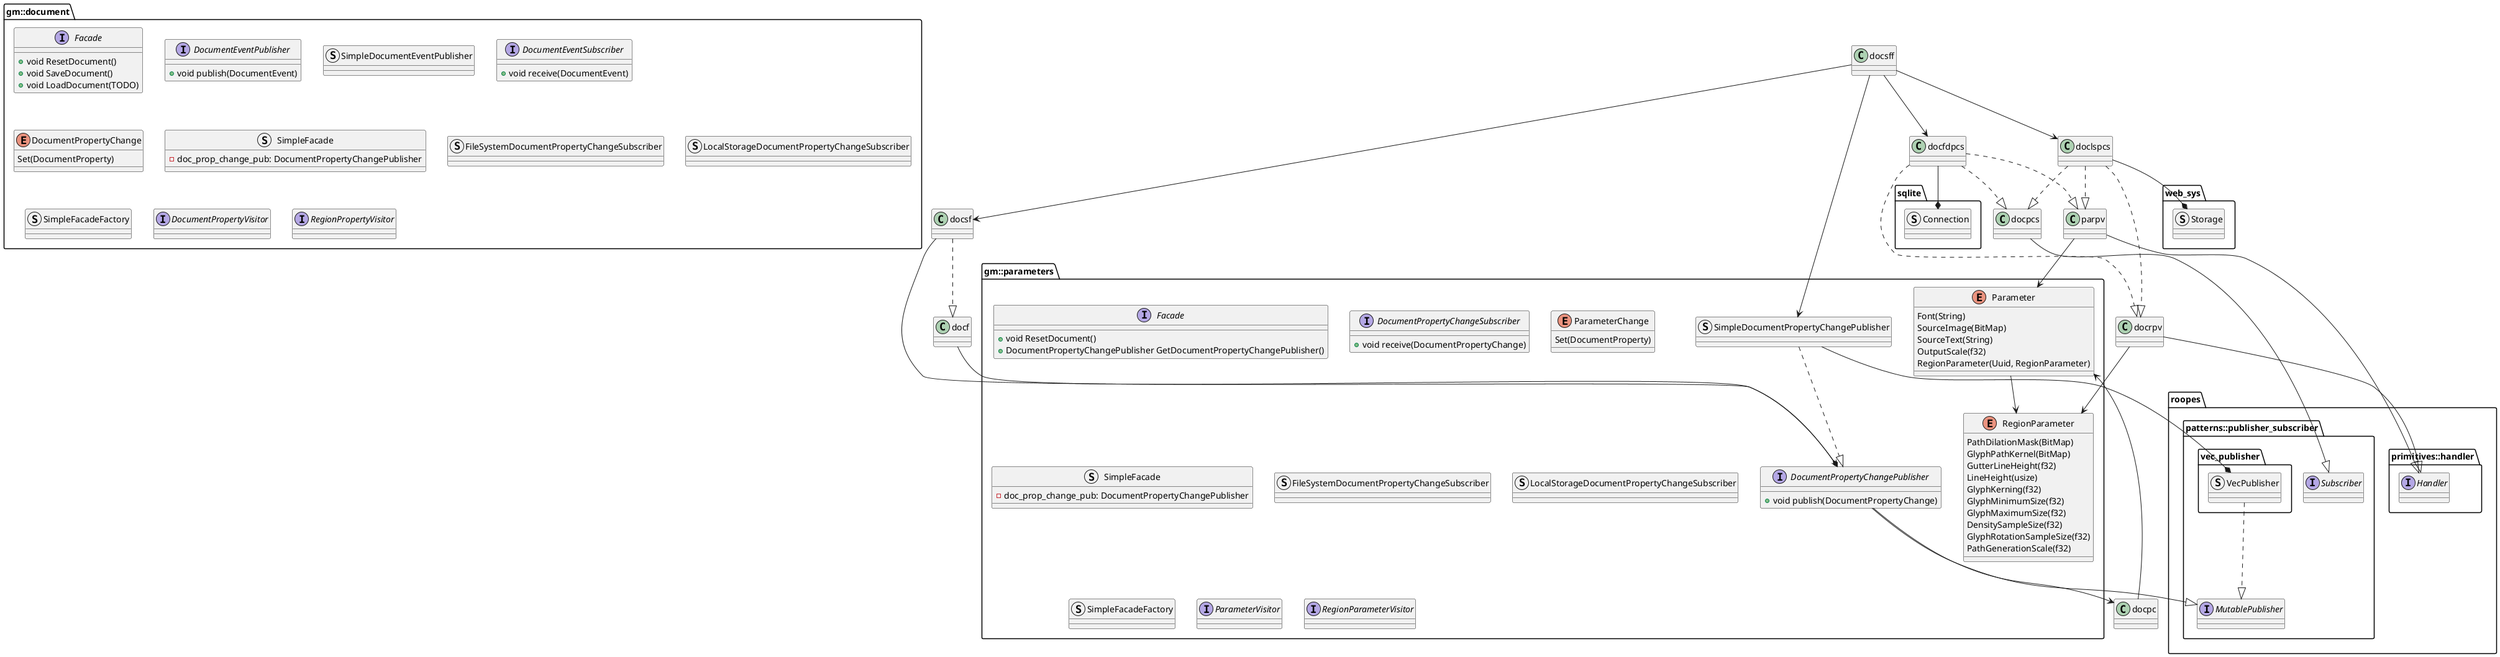 @startuml
skinparam componentStyle uml1

package "gm::document" {
    interface "Facade" as docf{
        + void ResetDocument()
        + void SaveDocument()
        + void LoadDocument(TODO)
    }

    interface "DocumentEventPublisher" as docep {
        + void publish(DocumentEvent)
    }

    struct "SimpleDocumentEventPublisher" as docsep {
    }

    interface "DocumentEventSubscriber" as docpcs {
        + void receive(DocumentEvent)
    }

    enum "DocumentPropertyChange" as docpc {
        {field} Set(DocumentProperty)
    }

    struct "SimpleFacade" as docsf{
        - doc_prop_change_pub: DocumentPropertyChangePublisher
    }
    struct "FileSystemDocumentPropertyChangeSubscriber" as docfdpcs
    struct "LocalStorageDocumentPropertyChangeSubscriber" as doclspcs
    struct "SimpleFacadeFactory" as docsff

    interface "DocumentPropertyVisitor" as parpv {}
    interface "RegionPropertyVisitor" as docrpv {}
}

package "gm::parameters" {
    interface "Facade" as docf{
        + void ResetDocument()
        + DocumentPropertyChangePublisher GetDocumentPropertyChangePublisher()
    }

    interface "DocumentPropertyChangePublisher" as docpcp {
        + void publish(DocumentPropertyChange)
    }

    struct "SimpleDocumentPropertyChangePublisher" as docspcp {
    }

    interface "DocumentPropertyChangeSubscriber" as docpcs {
        + void receive(DocumentPropertyChange)
    }

    enum "ParameterChange" as docpc {
        {field} Set(DocumentProperty)
    }

    enum "Parameter" as docp {
        {field} Font(String)
        {field} SourceImage(BitMap)
        {field} SourceText(String)
        {field} OutputScale(f32)
        {field} RegionParameter(Uuid, RegionParameter)
    }

    enum "RegionParameter" as docrp {
        {field} PathDilationMask(BitMap)
        {field} GlyphPathKernel(BitMap)
        {field} GutterLineHeight(f32)
        {field} LineHeight(usize)
        {field} GlyphKerning(f32)
        {field} GlyphMinimumSize(f32)
        {field} GlyphMaximumSize(f32)
        {field} DensitySampleSize(f32)
        {field} GlyphRotationSampleSize(f32)
        {field} PathGenerationScale(f32)
    }

    struct "SimpleFacade" as docsf{
        - doc_prop_change_pub: DocumentPropertyChangePublisher
    }
    struct "FileSystemDocumentPropertyChangeSubscriber" as docfdpcs
    struct "LocalStorageDocumentPropertyChangeSubscriber" as doclspcs
    struct "SimpleFacadeFactory" as docsff

    interface "ParameterVisitor" as parpv {}
    interface "RegionParameterVisitor" as docrpv {}
}

package "roopes" {
    package "patterns::publisher_subscriber" {
        interface "MutablePublisher" as rmp {
        }

        interface "Subscriber" as rs {
        }

        package "vec_publisher" {
            struct "VecPublisher" as rvp {
            }
        }
    }

    package "primitives::handler" {
        interface "Handler" as rphh {}
    }
}

package web_sys{
    struct "Storage" as wss {
    }
}

package sqlite{
    struct "Connection" as sqlc {
    }
}

docsff --> docsf
docsff --> docfdpcs
docsff --> doclspcs
docsff --> docspcp

docsf ..|> docf
docsf --* docpcp

docfdpcs ..|> docpcs
doclspcs ..|> docpcs
docpcp --> docpc
docpc --> docp
docf --> docpcp
docp --> docrp

docpcs --|> rs
docpcp --|> rmp

docspcp ..|> docpcp
docspcp --* rvp

rvp ..|> rmp

parpv --> docp
docrpv --> docrp
parpv --|> rphh
docrpv --|> rphh

doclspcs ..|> parpv
doclspcs ..|> docrpv
docfdpcs ..|> parpv
docfdpcs ..|> docrpv

doclspcs --* wss
docfdpcs --* sqlc

@enduml